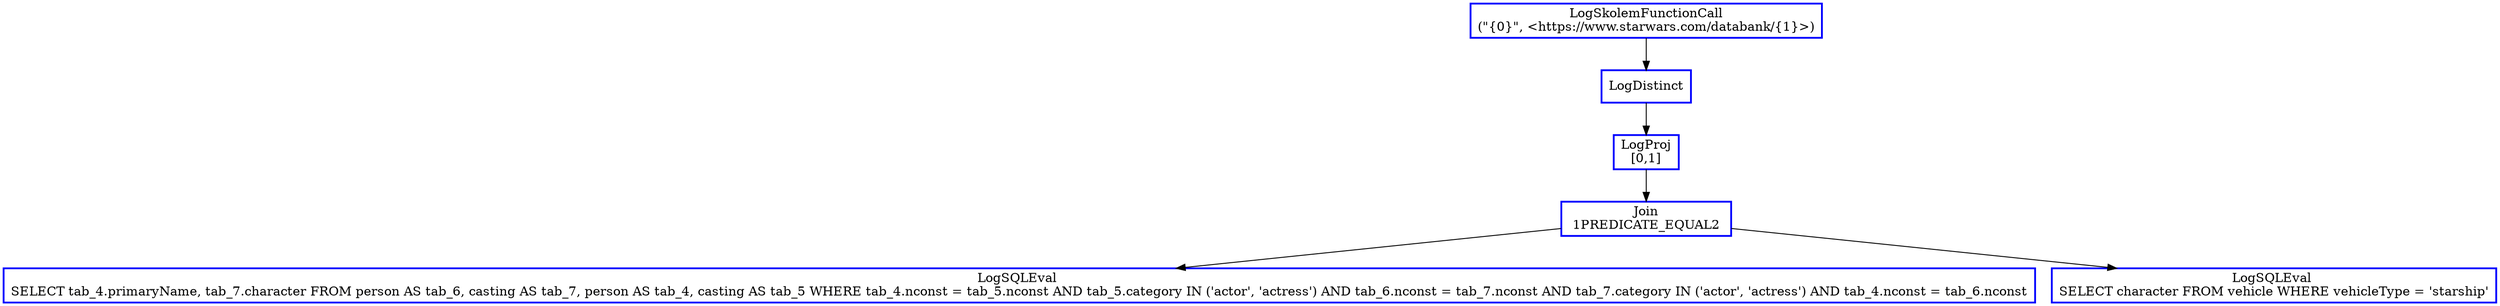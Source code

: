 digraph  g{
node [shape=rectangle, color=black, fontcolor=black, style=bold]
0 [label="LogSkolemFunctionCall
(\"{0}\", <https://www.starwars.com/databank/{1}>)" , color = blue] ; 
1 [label="LogDistinct" , color = blue] ; 
0 -> 1 ; 
2 [label="LogProj
[0,1]" , color = blue] ; 
1 -> 2 ; 
3 [label="Join\n 1PREDICATE_EQUAL2 ", color = blue] ; 
2 -> 3 ; 
4 [label="LogSQLEval 
SELECT tab_4.primaryName, tab_7.character FROM person AS tab_6, casting AS tab_7, person AS tab_4, casting AS tab_5 WHERE tab_4.nconst = tab_5.nconst AND tab_5.category IN ('actor', 'actress') AND tab_6.nconst = tab_7.nconst AND tab_7.category IN ('actor', 'actress') AND tab_4.nconst = tab_6.nconst", color = blue] ; 
3 -> 4 ; 
5 [label="LogSQLEval 
SELECT character FROM vehicle WHERE vehicleType = 'starship'", color = blue] ; 
3 -> 5 ; 
}

